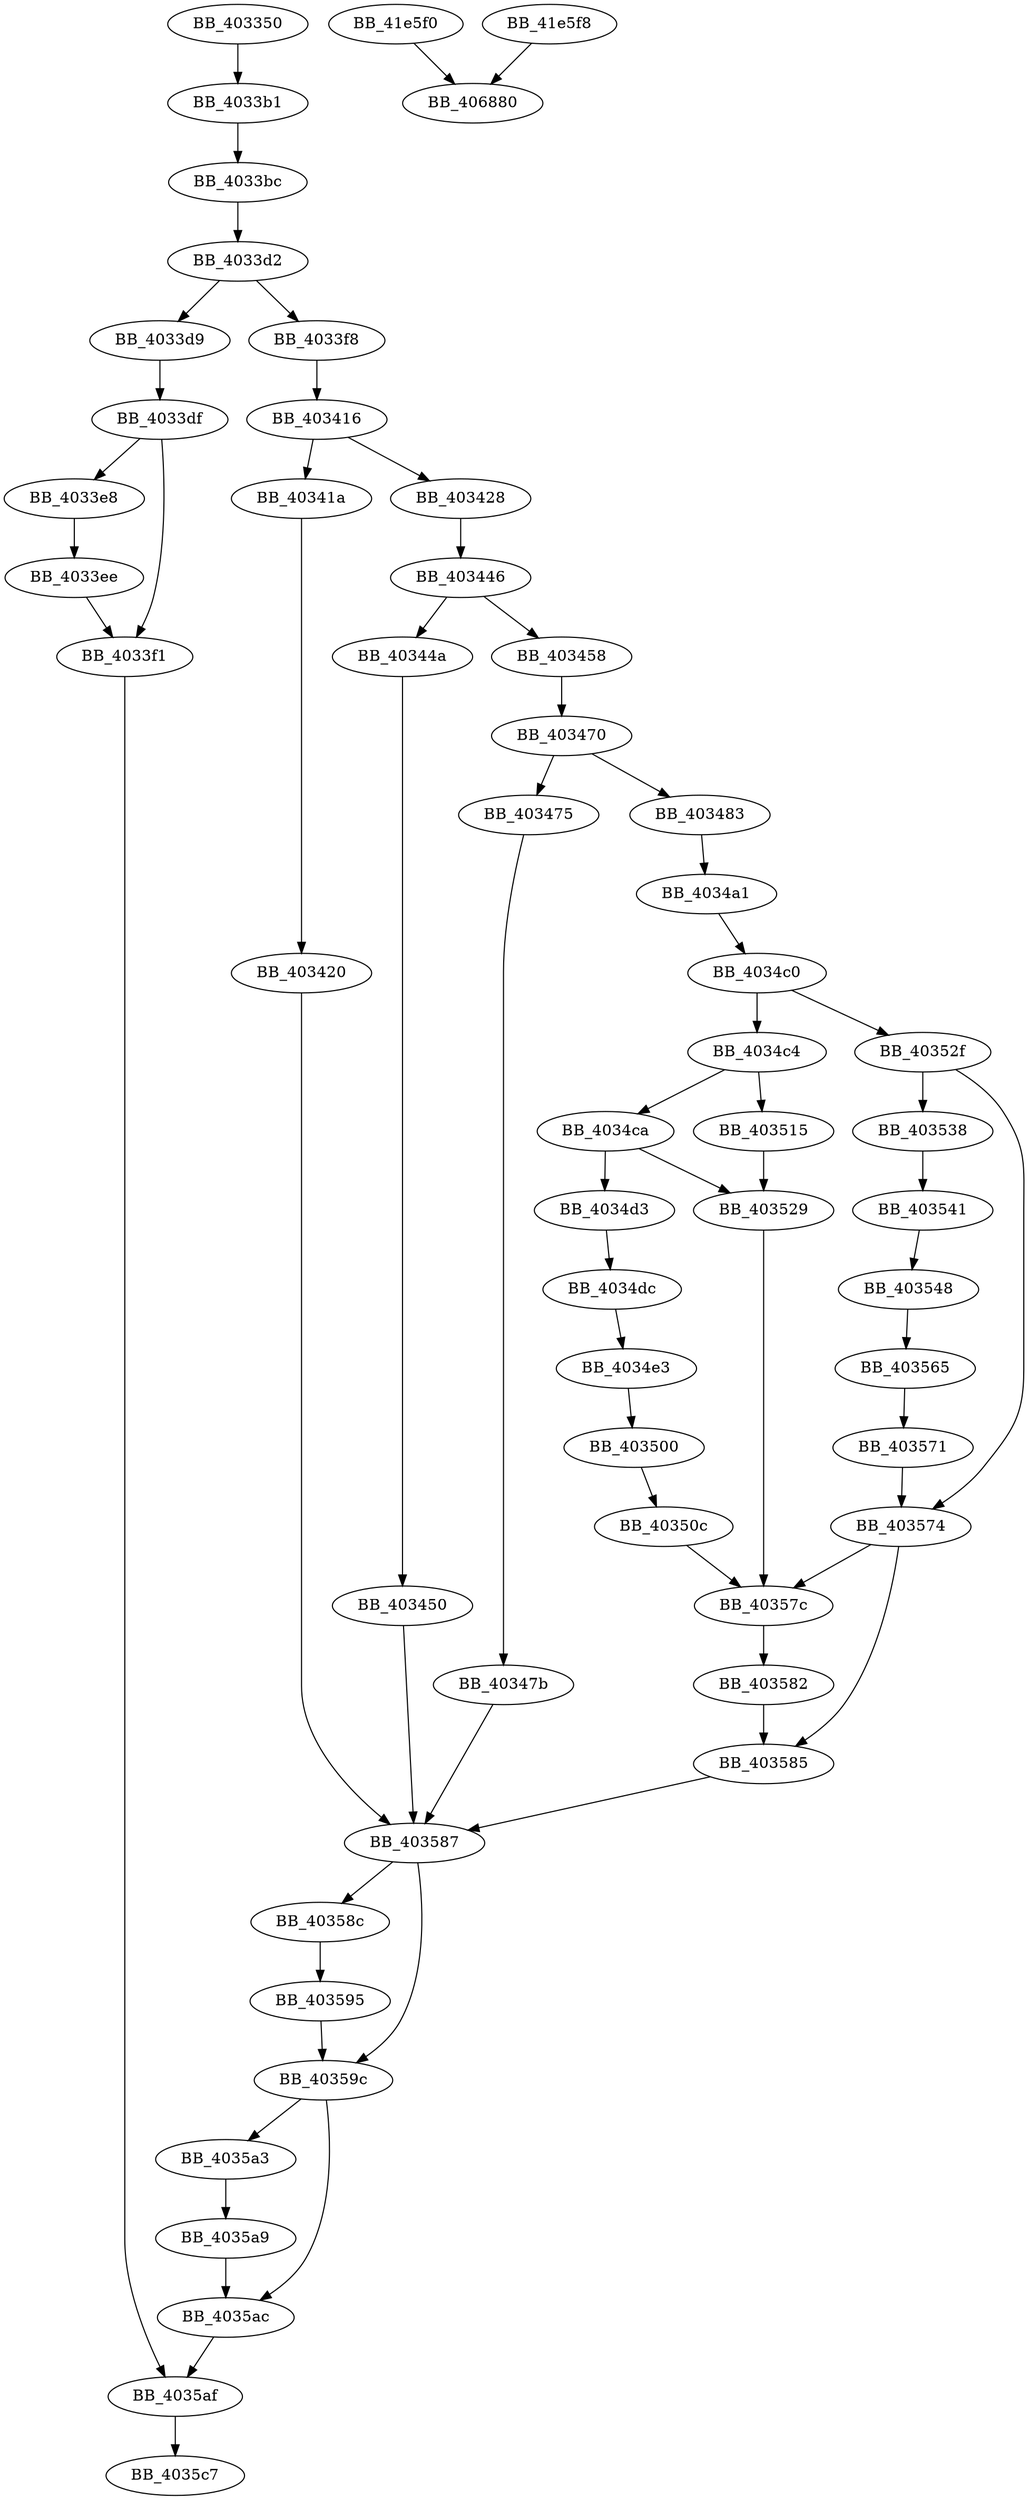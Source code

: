 DiGraph sub_403350{
BB_403350->BB_4033b1
BB_4033b1->BB_4033bc
BB_4033bc->BB_4033d2
BB_4033d2->BB_4033d9
BB_4033d2->BB_4033f8
BB_4033d9->BB_4033df
BB_4033df->BB_4033e8
BB_4033df->BB_4033f1
BB_4033e8->BB_4033ee
BB_4033ee->BB_4033f1
BB_4033f1->BB_4035af
BB_4033f8->BB_403416
BB_403416->BB_40341a
BB_403416->BB_403428
BB_40341a->BB_403420
BB_403420->BB_403587
BB_403428->BB_403446
BB_403446->BB_40344a
BB_403446->BB_403458
BB_40344a->BB_403450
BB_403450->BB_403587
BB_403458->BB_403470
BB_403470->BB_403475
BB_403470->BB_403483
BB_403475->BB_40347b
BB_40347b->BB_403587
BB_403483->BB_4034a1
BB_4034a1->BB_4034c0
BB_4034c0->BB_4034c4
BB_4034c0->BB_40352f
BB_4034c4->BB_4034ca
BB_4034c4->BB_403515
BB_4034ca->BB_4034d3
BB_4034ca->BB_403529
BB_4034d3->BB_4034dc
BB_4034dc->BB_4034e3
BB_4034e3->BB_403500
BB_403500->BB_40350c
BB_40350c->BB_40357c
BB_403515->BB_403529
BB_403529->BB_40357c
BB_40352f->BB_403538
BB_40352f->BB_403574
BB_403538->BB_403541
BB_403541->BB_403548
BB_403548->BB_403565
BB_403565->BB_403571
BB_403571->BB_403574
BB_403574->BB_40357c
BB_403574->BB_403585
BB_40357c->BB_403582
BB_403582->BB_403585
BB_403585->BB_403587
BB_403587->BB_40358c
BB_403587->BB_40359c
BB_40358c->BB_403595
BB_403595->BB_40359c
BB_40359c->BB_4035a3
BB_40359c->BB_4035ac
BB_4035a3->BB_4035a9
BB_4035a9->BB_4035ac
BB_4035ac->BB_4035af
BB_4035af->BB_4035c7
BB_41e5f0->BB_406880
BB_41e5f8->BB_406880
}
